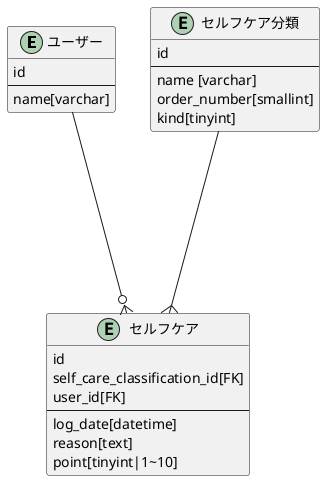 @startuml er

entity "ユーザー" as user {
  id 
  --
  name[varchar]
}

entity "セルフケア分類" as self_care_classification {
  id
  --
  name [varchar]
  order_number[smallint]
  kind[tinyint]
}

entity "セルフケア" as self_care {
  id
  self_care_classification_id[FK]
  user_id[FK]
  --
  log_date[datetime]
  reason[text]
  point[tinyint|1~10]
}

self_care_classification ----{ self_care
user ----o{self_care

@enduml
